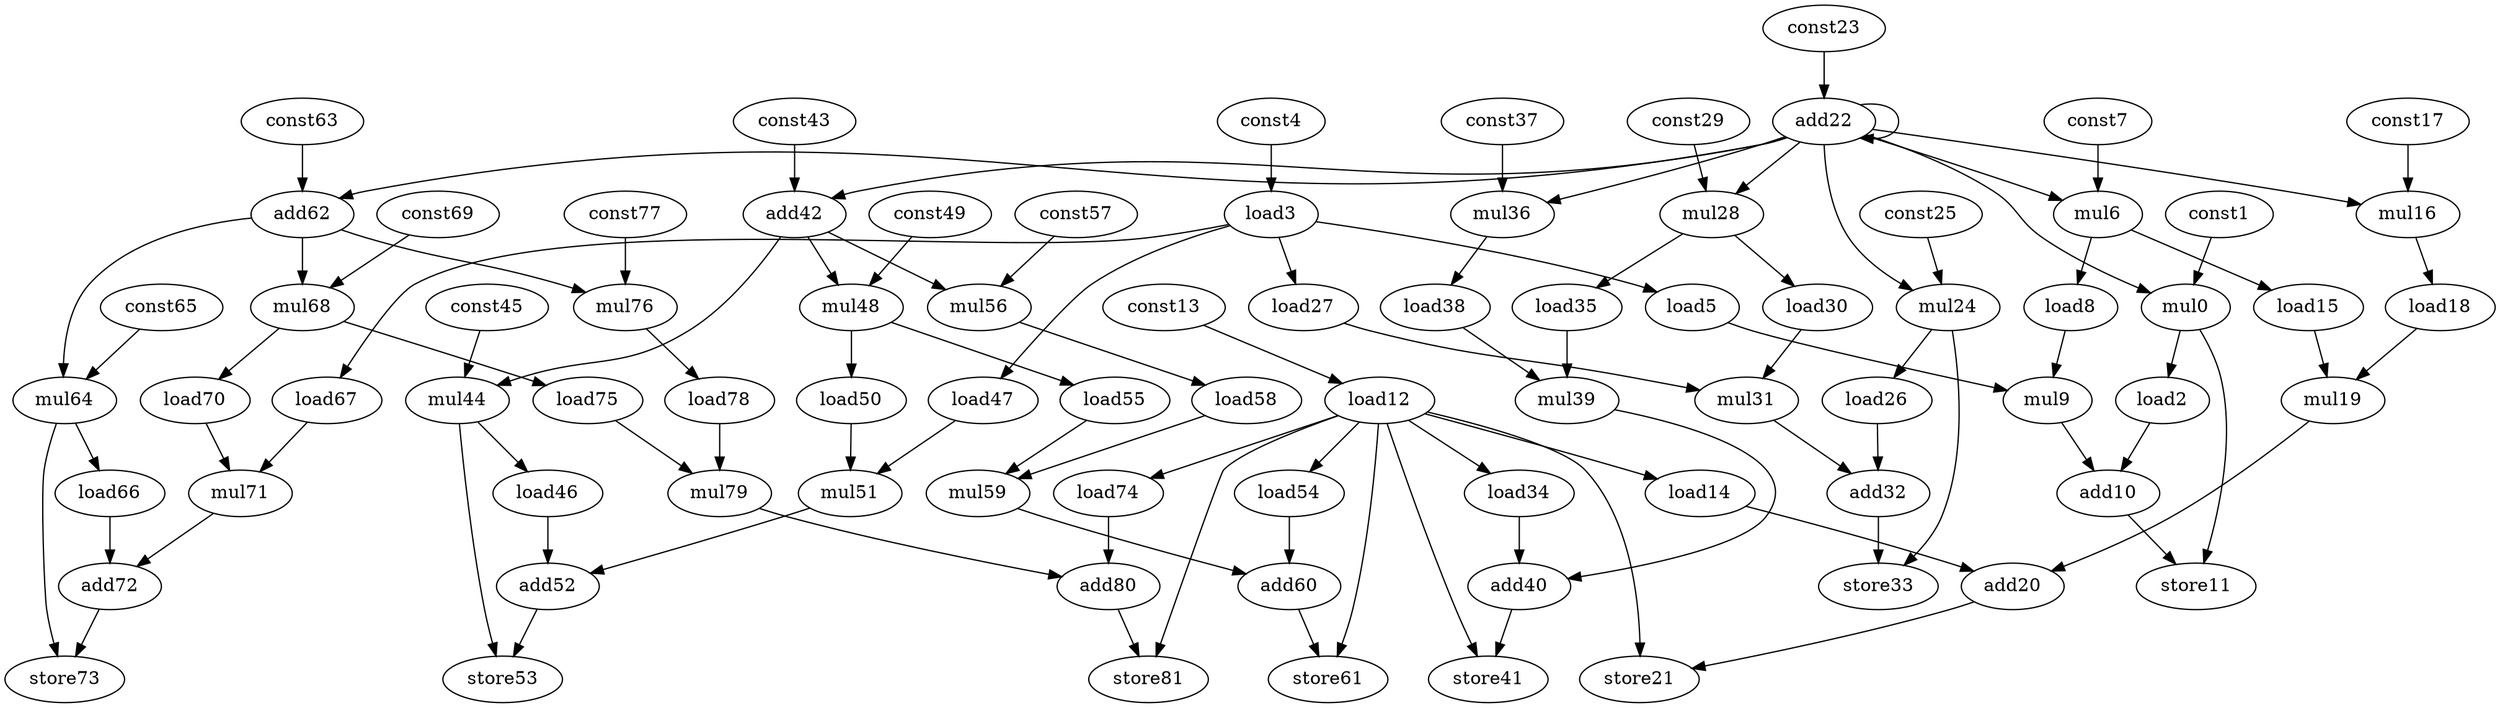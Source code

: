 digraph G {
mul0[opcode=mul];
const1[opcode=const];
load2[opcode=load];
load3[opcode=load];
const4[opcode=const];
load5[opcode=load];
mul6[opcode=mul];
const7[opcode=const];
load8[opcode=load];
mul9[opcode=mul];
add10[opcode=add];
store11[opcode=store];
load12[opcode=load];
const13[opcode=const];
load14[opcode=load];
load15[opcode=load];
mul16[opcode=mul];
const17[opcode=const];
load18[opcode=load];
mul19[opcode=mul];
add20[opcode=add];
store21[opcode=store];
add22[opcode=add];
const23[opcode=const];
mul24[opcode=mul];
const25[opcode=const];
load26[opcode=load];
load27[opcode=load];
mul28[opcode=mul];
const29[opcode=const];
load30[opcode=load];
mul31[opcode=mul];
add32[opcode=add];
store33[opcode=store];
load34[opcode=load];
load35[opcode=load];
mul36[opcode=mul];
const37[opcode=const];
load38[opcode=load];
mul39[opcode=mul];
add40[opcode=add];
store41[opcode=store];
add42[opcode=add];
const43[opcode=const];
mul44[opcode=mul];
const45[opcode=const];
load46[opcode=load];
load47[opcode=load];
mul48[opcode=mul];
const49[opcode=const];
load50[opcode=load];
mul51[opcode=mul];
add52[opcode=add];
store53[opcode=store];
load54[opcode=load];
load55[opcode=load];
mul56[opcode=mul];
const57[opcode=const];
load58[opcode=load];
mul59[opcode=mul];
add60[opcode=add];
store61[opcode=store];
add62[opcode=add];
const63[opcode=const];
mul64[opcode=mul];
const65[opcode=const];
load66[opcode=load];
load67[opcode=load];
mul68[opcode=mul];
const69[opcode=const];
load70[opcode=load];
mul71[opcode=mul];
add72[opcode=add];
store73[opcode=store];
load74[opcode=load];
load75[opcode=load];
mul76[opcode=mul];
const77[opcode=const];
load78[opcode=load];
mul79[opcode=mul];
add80[opcode=add];
store81[opcode=store];
load2->add10[operand=1]; //load->add
load3->load5[operand=0]; //load->load
load3->load27[operand=0]; //load->load
load3->load47[operand=0]; //load->load
load3->load67[operand=0]; //load->load
load5->mul9[operand=1]; //load->mul
load8->mul9[operand=0]; //load->mul
mul9->add10[operand=0]; //mul->add
add10->store11[operand=0]; //add->store
load12->load14[operand=0]; //load->load
load12->store21[operand=1]; //load->store
load12->load34[operand=0]; //load->load
load12->store41[operand=1]; //load->store
load12->load54[operand=0]; //load->load
load12->store61[operand=1]; //load->store
load12->load74[operand=0]; //load->load
load12->store81[operand=1]; //load->store
load14->add20[operand=1]; //load->add
load15->mul19[operand=1]; //load->mul
load18->mul19[operand=0]; //load->mul
mul19->add20[operand=0]; //mul->add
add20->store21[operand=0]; //add->store
add22->mul24[operand=1]; //add->gep_mul
add22->mul28[operand=1]; //add->gep_mul
add22->mul36[operand=1]; //add->gep_mul
add22->mul0[operand=1]; //add->gep_mul
add22->mul6[operand=1]; //add->gep_mul
add22->mul16[operand=1]; //add->gep_mul
add22->add22[operand=0]; //add->add
add22->add42[operand=0]; //add->add
add22->add62[operand=0]; //add->add
load26->add32[operand=1]; //load->add
load27->mul31[operand=1]; //load->mul
load30->mul31[operand=0]; //load->mul
mul31->add32[operand=0]; //mul->add
add32->store33[operand=0]; //add->store
load34->add40[operand=1]; //load->add
load35->mul39[operand=1]; //load->mul
load38->mul39[operand=0]; //load->mul
mul39->add40[operand=0]; //mul->add
add40->store41[operand=0]; //add->store
add42->mul44[operand=1]; //add->gep_mul
add42->mul48[operand=1]; //add->gep_mul
add42->mul56[operand=1]; //add->gep_mul
load46->add52[operand=1]; //load->add
load47->mul51[operand=1]; //load->mul
load50->mul51[operand=0]; //load->mul
mul51->add52[operand=0]; //mul->add
add52->store53[operand=0]; //add->store
load54->add60[operand=1]; //load->add
load55->mul59[operand=1]; //load->mul
load58->mul59[operand=0]; //load->mul
mul59->add60[operand=0]; //mul->add
add60->store61[operand=0]; //add->store
add62->mul64[operand=1]; //add->gep_mul
add62->mul68[operand=1]; //add->gep_mul
add62->mul76[operand=1]; //add->gep_mul
load66->add72[operand=1]; //load->add
load67->mul71[operand=1]; //load->mul
load70->mul71[operand=0]; //load->mul
mul71->add72[operand=0]; //mul->add
add72->store73[operand=0]; //add->store
load74->add80[operand=1]; //load->add
load75->mul79[operand=1]; //load->mul
load78->mul79[operand=0]; //load->mul
mul79->add80[operand=0]; //mul->add
add80->store81[operand=0]; //add->store
const1->mul0[operand=0]; //gep_const->gep_mul
mul0->load2[operand=0]; //gep_mul->load
mul0->store11[operand=1]; //gep_mul->store
const4->load3[operand=0]; //const->load
const7->mul6[operand=0]; //gep_const->gep_mul
mul6->load8[operand=0]; //gep_mul->load
mul6->load15[operand=0]; //gep_mul->load
const13->load12[operand=0]; //const->load
const17->mul16[operand=0]; //gep_const->gep_mul
mul16->load18[operand=0]; //gep_mul->load
const23->add22[operand=1]; //const->add
const25->mul24[operand=0]; //gep_const->gep_mul
mul24->load26[operand=0]; //gep_mul->load
mul24->store33[operand=1]; //gep_mul->store
const29->mul28[operand=0]; //gep_const->gep_mul
mul28->load30[operand=0]; //gep_mul->load
mul28->load35[operand=0]; //gep_mul->load
const37->mul36[operand=0]; //gep_const->gep_mul
mul36->load38[operand=0]; //gep_mul->load
const43->add42[operand=1]; //const->add
const45->mul44[operand=0]; //gep_const->gep_mul
mul44->load46[operand=0]; //gep_mul->load
mul44->store53[operand=1]; //gep_mul->store
const49->mul48[operand=0]; //gep_const->gep_mul
mul48->load50[operand=0]; //gep_mul->load
mul48->load55[operand=0]; //gep_mul->load
const57->mul56[operand=0]; //gep_const->gep_mul
mul56->load58[operand=0]; //gep_mul->load
const63->add62[operand=1]; //const->add
const65->mul64[operand=0]; //gep_const->gep_mul
mul64->load66[operand=0]; //gep_mul->load
mul64->store73[operand=1]; //gep_mul->store
const69->mul68[operand=0]; //gep_const->gep_mul
mul68->load70[operand=0]; //gep_mul->load
mul68->load75[operand=0]; //gep_mul->load
const77->mul76[operand=0]; //gep_const->gep_mul
mul76->load78[operand=0]; //gep_mul->load
}
